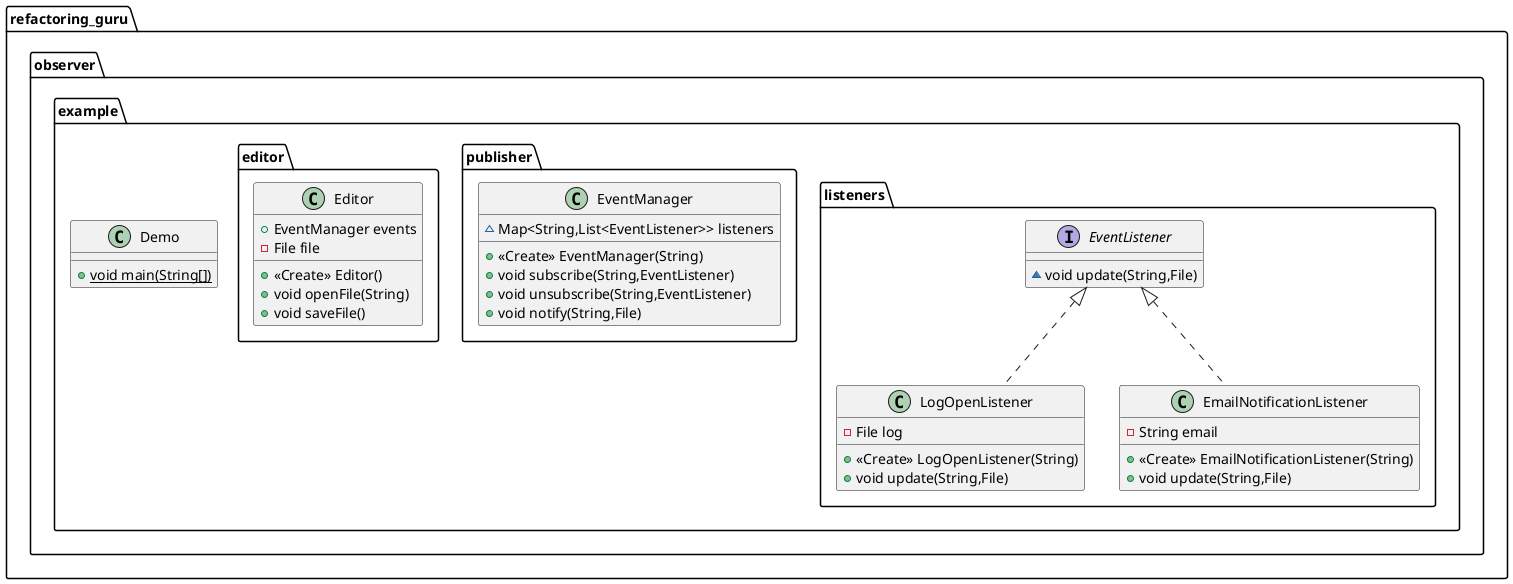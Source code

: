 @startuml
interface refactoring_guru.observer.example.listeners.EventListener {
~ void update(String,File)
}

class refactoring_guru.observer.example.listeners.LogOpenListener {
- File log
+ <<Create>> LogOpenListener(String)
+ void update(String,File)
}


class refactoring_guru.observer.example.Demo {
+ {static} void main(String[])
}

class refactoring_guru.observer.example.publisher.EventManager {
~ Map<String,List<EventListener>> listeners
+ <<Create>> EventManager(String)
+ void subscribe(String,EventListener)
+ void unsubscribe(String,EventListener)
+ void notify(String,File)
}


class refactoring_guru.observer.example.editor.Editor {
+ EventManager events
- File file
+ <<Create>> Editor()
+ void openFile(String)
+ void saveFile()
}


class refactoring_guru.observer.example.listeners.EmailNotificationListener {
- String email
+ <<Create>> EmailNotificationListener(String)
+ void update(String,File)
}




refactoring_guru.observer.example.listeners.EventListener <|.. refactoring_guru.observer.example.listeners.LogOpenListener
refactoring_guru.observer.example.listeners.EventListener <|.. refactoring_guru.observer.example.listeners.EmailNotificationListener
@enduml